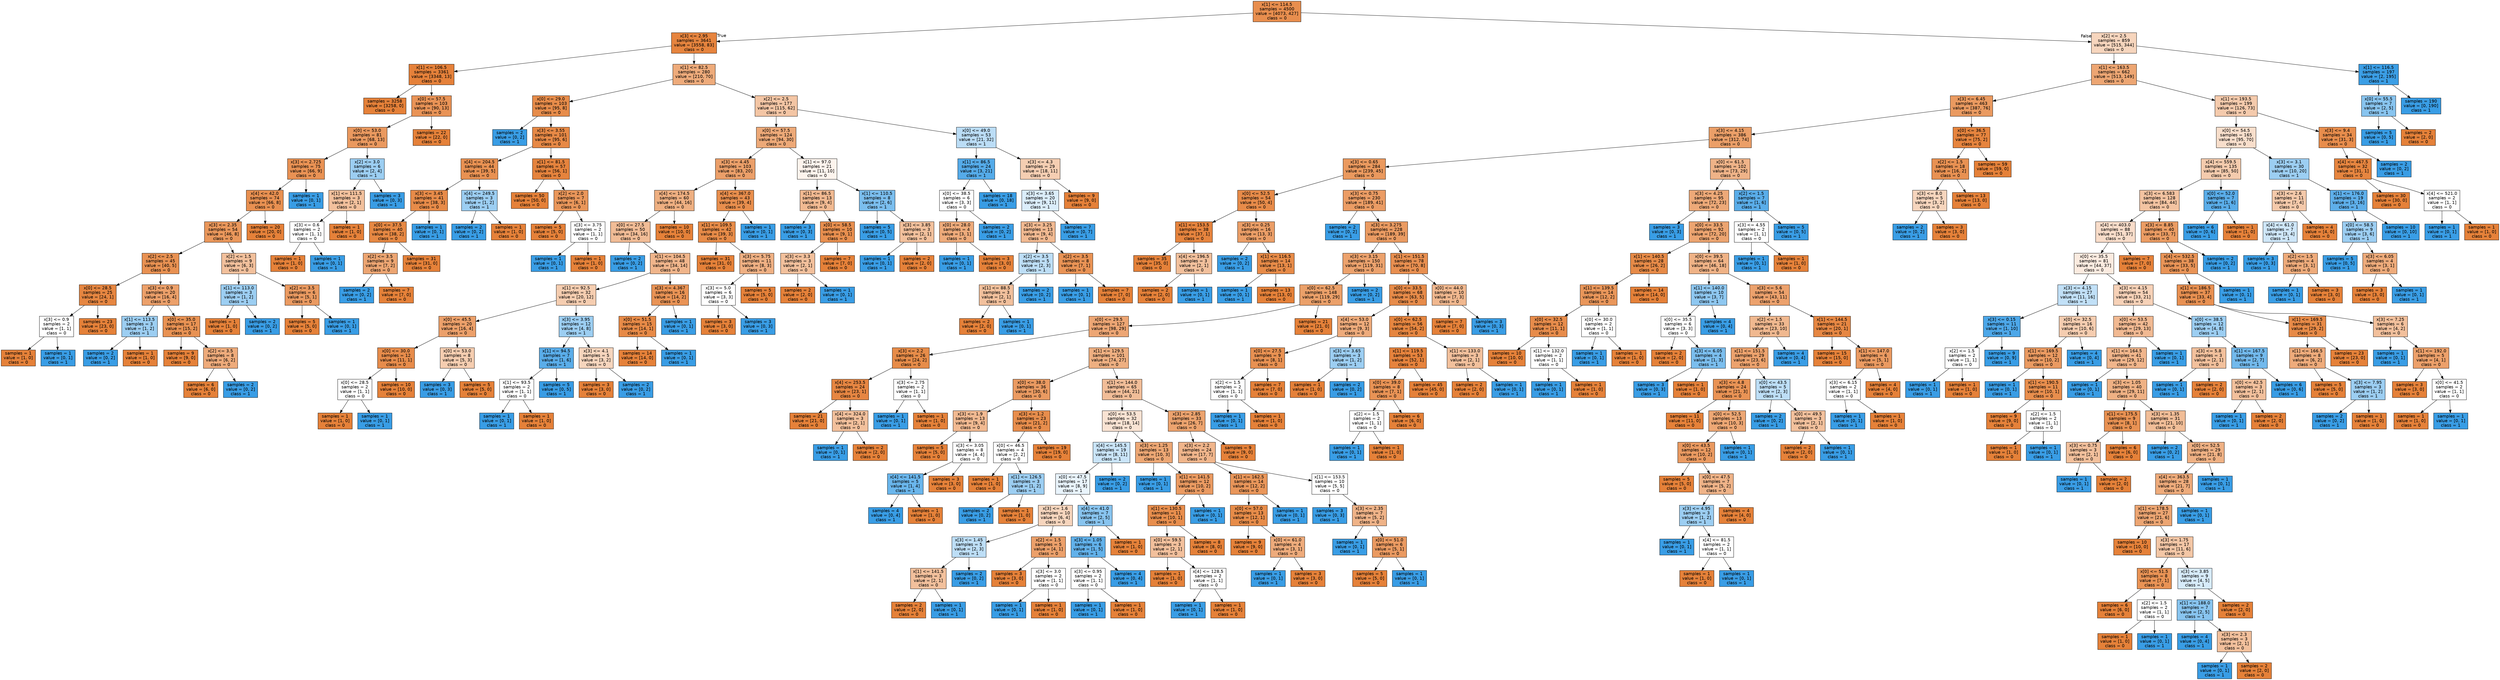 digraph Tree {
node [shape=box, style="filled", color="black", fontname="helvetica"] ;
edge [fontname="helvetica"] ;
0 [label="x[1] <= 114.5\nsamples = 4500\nvalue = [4073, 427]\nclass = 0", fillcolor="#e88e4e"] ;
1 [label="x[3] <= 2.95\nsamples = 3641\nvalue = [3558, 83]\nclass = 0", fillcolor="#e6843e"] ;
0 -> 1 [labeldistance=2.5, labelangle=45, headlabel="True"] ;
2 [label="x[1] <= 106.5\nsamples = 3361\nvalue = [3348, 13]\nclass = 0", fillcolor="#e5813a"] ;
1 -> 2 ;
3 [label="samples = 3258\nvalue = [3258, 0]\nclass = 0", fillcolor="#e58139"] ;
2 -> 3 ;
4 [label="x[0] <= 57.5\nsamples = 103\nvalue = [90, 13]\nclass = 0", fillcolor="#e99356"] ;
2 -> 4 ;
5 [label="x[0] <= 53.0\nsamples = 81\nvalue = [68, 13]\nclass = 0", fillcolor="#ea995f"] ;
4 -> 5 ;
6 [label="x[3] <= 2.725\nsamples = 75\nvalue = [66, 9]\nclass = 0", fillcolor="#e99254"] ;
5 -> 6 ;
7 [label="x[4] <= 42.0\nsamples = 74\nvalue = [66, 8]\nclass = 0", fillcolor="#e89051"] ;
6 -> 7 ;
8 [label="x[3] <= 2.35\nsamples = 54\nvalue = [46, 8]\nclass = 0", fillcolor="#ea975b"] ;
7 -> 8 ;
9 [label="x[2] <= 2.5\nsamples = 45\nvalue = [40, 5]\nclass = 0", fillcolor="#e89152"] ;
8 -> 9 ;
10 [label="x[0] <= 28.5\nsamples = 25\nvalue = [24, 1]\nclass = 0", fillcolor="#e68641"] ;
9 -> 10 ;
11 [label="x[3] <= 0.9\nsamples = 2\nvalue = [1, 1]\nclass = 0", fillcolor="#ffffff"] ;
10 -> 11 ;
12 [label="samples = 1\nvalue = [1, 0]\nclass = 0", fillcolor="#e58139"] ;
11 -> 12 ;
13 [label="samples = 1\nvalue = [0, 1]\nclass = 1", fillcolor="#399de5"] ;
11 -> 13 ;
14 [label="samples = 23\nvalue = [23, 0]\nclass = 0", fillcolor="#e58139"] ;
10 -> 14 ;
15 [label="x[3] <= 0.9\nsamples = 20\nvalue = [16, 4]\nclass = 0", fillcolor="#eca06a"] ;
9 -> 15 ;
16 [label="x[1] <= 113.5\nsamples = 3\nvalue = [1, 2]\nclass = 1", fillcolor="#9ccef2"] ;
15 -> 16 ;
17 [label="samples = 2\nvalue = [0, 2]\nclass = 1", fillcolor="#399de5"] ;
16 -> 17 ;
18 [label="samples = 1\nvalue = [1, 0]\nclass = 0", fillcolor="#e58139"] ;
16 -> 18 ;
19 [label="x[0] <= 35.0\nsamples = 17\nvalue = [15, 2]\nclass = 0", fillcolor="#e89253"] ;
15 -> 19 ;
20 [label="samples = 9\nvalue = [9, 0]\nclass = 0", fillcolor="#e58139"] ;
19 -> 20 ;
21 [label="x[2] <= 3.5\nsamples = 8\nvalue = [6, 2]\nclass = 0", fillcolor="#eeab7b"] ;
19 -> 21 ;
22 [label="samples = 6\nvalue = [6, 0]\nclass = 0", fillcolor="#e58139"] ;
21 -> 22 ;
23 [label="samples = 2\nvalue = [0, 2]\nclass = 1", fillcolor="#399de5"] ;
21 -> 23 ;
24 [label="x[2] <= 1.5\nsamples = 9\nvalue = [6, 3]\nclass = 0", fillcolor="#f2c09c"] ;
8 -> 24 ;
25 [label="x[1] <= 113.0\nsamples = 3\nvalue = [1, 2]\nclass = 1", fillcolor="#9ccef2"] ;
24 -> 25 ;
26 [label="samples = 1\nvalue = [1, 0]\nclass = 0", fillcolor="#e58139"] ;
25 -> 26 ;
27 [label="samples = 2\nvalue = [0, 2]\nclass = 1", fillcolor="#399de5"] ;
25 -> 27 ;
28 [label="x[2] <= 3.5\nsamples = 6\nvalue = [5, 1]\nclass = 0", fillcolor="#ea9a61"] ;
24 -> 28 ;
29 [label="samples = 5\nvalue = [5, 0]\nclass = 0", fillcolor="#e58139"] ;
28 -> 29 ;
30 [label="samples = 1\nvalue = [0, 1]\nclass = 1", fillcolor="#399de5"] ;
28 -> 30 ;
31 [label="samples = 20\nvalue = [20, 0]\nclass = 0", fillcolor="#e58139"] ;
7 -> 31 ;
32 [label="samples = 1\nvalue = [0, 1]\nclass = 1", fillcolor="#399de5"] ;
6 -> 32 ;
33 [label="x[2] <= 3.0\nsamples = 6\nvalue = [2, 4]\nclass = 1", fillcolor="#9ccef2"] ;
5 -> 33 ;
34 [label="x[1] <= 111.5\nsamples = 3\nvalue = [2, 1]\nclass = 0", fillcolor="#f2c09c"] ;
33 -> 34 ;
35 [label="x[3] <= 0.6\nsamples = 2\nvalue = [1, 1]\nclass = 0", fillcolor="#ffffff"] ;
34 -> 35 ;
36 [label="samples = 1\nvalue = [1, 0]\nclass = 0", fillcolor="#e58139"] ;
35 -> 36 ;
37 [label="samples = 1\nvalue = [0, 1]\nclass = 1", fillcolor="#399de5"] ;
35 -> 37 ;
38 [label="samples = 1\nvalue = [1, 0]\nclass = 0", fillcolor="#e58139"] ;
34 -> 38 ;
39 [label="samples = 3\nvalue = [0, 3]\nclass = 1", fillcolor="#399de5"] ;
33 -> 39 ;
40 [label="samples = 22\nvalue = [22, 0]\nclass = 0", fillcolor="#e58139"] ;
4 -> 40 ;
41 [label="x[1] <= 82.5\nsamples = 280\nvalue = [210, 70]\nclass = 0", fillcolor="#eeab7b"] ;
1 -> 41 ;
42 [label="x[0] <= 29.0\nsamples = 103\nvalue = [95, 8]\nclass = 0", fillcolor="#e78c4a"] ;
41 -> 42 ;
43 [label="samples = 2\nvalue = [0, 2]\nclass = 1", fillcolor="#399de5"] ;
42 -> 43 ;
44 [label="x[3] <= 3.55\nsamples = 101\nvalue = [95, 6]\nclass = 0", fillcolor="#e78946"] ;
42 -> 44 ;
45 [label="x[4] <= 204.5\nsamples = 44\nvalue = [39, 5]\nclass = 0", fillcolor="#e89152"] ;
44 -> 45 ;
46 [label="x[3] <= 3.45\nsamples = 41\nvalue = [38, 3]\nclass = 0", fillcolor="#e78b49"] ;
45 -> 46 ;
47 [label="x[0] <= 37.5\nsamples = 40\nvalue = [38, 2]\nclass = 0", fillcolor="#e68843"] ;
46 -> 47 ;
48 [label="x[2] <= 3.5\nsamples = 9\nvalue = [7, 2]\nclass = 0", fillcolor="#eca572"] ;
47 -> 48 ;
49 [label="samples = 2\nvalue = [0, 2]\nclass = 1", fillcolor="#399de5"] ;
48 -> 49 ;
50 [label="samples = 7\nvalue = [7, 0]\nclass = 0", fillcolor="#e58139"] ;
48 -> 50 ;
51 [label="samples = 31\nvalue = [31, 0]\nclass = 0", fillcolor="#e58139"] ;
47 -> 51 ;
52 [label="samples = 1\nvalue = [0, 1]\nclass = 1", fillcolor="#399de5"] ;
46 -> 52 ;
53 [label="x[4] <= 249.5\nsamples = 3\nvalue = [1, 2]\nclass = 1", fillcolor="#9ccef2"] ;
45 -> 53 ;
54 [label="samples = 2\nvalue = [0, 2]\nclass = 1", fillcolor="#399de5"] ;
53 -> 54 ;
55 [label="samples = 1\nvalue = [1, 0]\nclass = 0", fillcolor="#e58139"] ;
53 -> 55 ;
56 [label="x[1] <= 81.5\nsamples = 57\nvalue = [56, 1]\nclass = 0", fillcolor="#e5833d"] ;
44 -> 56 ;
57 [label="samples = 50\nvalue = [50, 0]\nclass = 0", fillcolor="#e58139"] ;
56 -> 57 ;
58 [label="x[2] <= 2.0\nsamples = 7\nvalue = [6, 1]\nclass = 0", fillcolor="#e9965a"] ;
56 -> 58 ;
59 [label="samples = 5\nvalue = [5, 0]\nclass = 0", fillcolor="#e58139"] ;
58 -> 59 ;
60 [label="x[3] <= 3.75\nsamples = 2\nvalue = [1, 1]\nclass = 0", fillcolor="#ffffff"] ;
58 -> 60 ;
61 [label="samples = 1\nvalue = [0, 1]\nclass = 1", fillcolor="#399de5"] ;
60 -> 61 ;
62 [label="samples = 1\nvalue = [1, 0]\nclass = 0", fillcolor="#e58139"] ;
60 -> 62 ;
63 [label="x[2] <= 2.5\nsamples = 177\nvalue = [115, 62]\nclass = 0", fillcolor="#f3c5a4"] ;
41 -> 63 ;
64 [label="x[0] <= 57.5\nsamples = 124\nvalue = [94, 30]\nclass = 0", fillcolor="#eda978"] ;
63 -> 64 ;
65 [label="x[3] <= 4.45\nsamples = 103\nvalue = [83, 20]\nclass = 0", fillcolor="#eb9f69"] ;
64 -> 65 ;
66 [label="x[4] <= 174.5\nsamples = 60\nvalue = [44, 16]\nclass = 0", fillcolor="#eeaf81"] ;
65 -> 66 ;
67 [label="x[0] <= 27.5\nsamples = 50\nvalue = [34, 16]\nclass = 0", fillcolor="#f1bc96"] ;
66 -> 67 ;
68 [label="samples = 2\nvalue = [0, 2]\nclass = 1", fillcolor="#399de5"] ;
67 -> 68 ;
69 [label="x[1] <= 104.5\nsamples = 48\nvalue = [34, 14]\nclass = 0", fillcolor="#f0b58b"] ;
67 -> 69 ;
70 [label="x[1] <= 92.5\nsamples = 32\nvalue = [20, 12]\nclass = 0", fillcolor="#f5cdb0"] ;
69 -> 70 ;
71 [label="x[0] <= 45.5\nsamples = 20\nvalue = [16, 4]\nclass = 0", fillcolor="#eca06a"] ;
70 -> 71 ;
72 [label="x[0] <= 30.0\nsamples = 12\nvalue = [11, 1]\nclass = 0", fillcolor="#e78c4b"] ;
71 -> 72 ;
73 [label="x[0] <= 28.5\nsamples = 2\nvalue = [1, 1]\nclass = 0", fillcolor="#ffffff"] ;
72 -> 73 ;
74 [label="samples = 1\nvalue = [1, 0]\nclass = 0", fillcolor="#e58139"] ;
73 -> 74 ;
75 [label="samples = 1\nvalue = [0, 1]\nclass = 1", fillcolor="#399de5"] ;
73 -> 75 ;
76 [label="samples = 10\nvalue = [10, 0]\nclass = 0", fillcolor="#e58139"] ;
72 -> 76 ;
77 [label="x[0] <= 53.0\nsamples = 8\nvalue = [5, 3]\nclass = 0", fillcolor="#f5cdb0"] ;
71 -> 77 ;
78 [label="samples = 3\nvalue = [0, 3]\nclass = 1", fillcolor="#399de5"] ;
77 -> 78 ;
79 [label="samples = 5\nvalue = [5, 0]\nclass = 0", fillcolor="#e58139"] ;
77 -> 79 ;
80 [label="x[3] <= 3.95\nsamples = 12\nvalue = [4, 8]\nclass = 1", fillcolor="#9ccef2"] ;
70 -> 80 ;
81 [label="x[1] <= 94.5\nsamples = 7\nvalue = [1, 6]\nclass = 1", fillcolor="#5aade9"] ;
80 -> 81 ;
82 [label="x[1] <= 93.5\nsamples = 2\nvalue = [1, 1]\nclass = 0", fillcolor="#ffffff"] ;
81 -> 82 ;
83 [label="samples = 1\nvalue = [0, 1]\nclass = 1", fillcolor="#399de5"] ;
82 -> 83 ;
84 [label="samples = 1\nvalue = [1, 0]\nclass = 0", fillcolor="#e58139"] ;
82 -> 84 ;
85 [label="samples = 5\nvalue = [0, 5]\nclass = 1", fillcolor="#399de5"] ;
81 -> 85 ;
86 [label="x[3] <= 4.1\nsamples = 5\nvalue = [3, 2]\nclass = 0", fillcolor="#f6d5bd"] ;
80 -> 86 ;
87 [label="samples = 3\nvalue = [3, 0]\nclass = 0", fillcolor="#e58139"] ;
86 -> 87 ;
88 [label="samples = 2\nvalue = [0, 2]\nclass = 1", fillcolor="#399de5"] ;
86 -> 88 ;
89 [label="x[3] <= 4.367\nsamples = 16\nvalue = [14, 2]\nclass = 0", fillcolor="#e99355"] ;
69 -> 89 ;
90 [label="x[0] <= 51.5\nsamples = 15\nvalue = [14, 1]\nclass = 0", fillcolor="#e78a47"] ;
89 -> 90 ;
91 [label="samples = 14\nvalue = [14, 0]\nclass = 0", fillcolor="#e58139"] ;
90 -> 91 ;
92 [label="samples = 1\nvalue = [0, 1]\nclass = 1", fillcolor="#399de5"] ;
90 -> 92 ;
93 [label="samples = 1\nvalue = [0, 1]\nclass = 1", fillcolor="#399de5"] ;
89 -> 93 ;
94 [label="samples = 10\nvalue = [10, 0]\nclass = 0", fillcolor="#e58139"] ;
66 -> 94 ;
95 [label="x[4] <= 367.0\nsamples = 43\nvalue = [39, 4]\nclass = 0", fillcolor="#e88e4d"] ;
65 -> 95 ;
96 [label="x[1] <= 109.5\nsamples = 42\nvalue = [39, 3]\nclass = 0", fillcolor="#e78b48"] ;
95 -> 96 ;
97 [label="samples = 31\nvalue = [31, 0]\nclass = 0", fillcolor="#e58139"] ;
96 -> 97 ;
98 [label="x[3] <= 5.75\nsamples = 11\nvalue = [8, 3]\nclass = 0", fillcolor="#efb083"] ;
96 -> 98 ;
99 [label="x[3] <= 5.0\nsamples = 6\nvalue = [3, 3]\nclass = 0", fillcolor="#ffffff"] ;
98 -> 99 ;
100 [label="samples = 3\nvalue = [3, 0]\nclass = 0", fillcolor="#e58139"] ;
99 -> 100 ;
101 [label="samples = 3\nvalue = [0, 3]\nclass = 1", fillcolor="#399de5"] ;
99 -> 101 ;
102 [label="samples = 5\nvalue = [5, 0]\nclass = 0", fillcolor="#e58139"] ;
98 -> 102 ;
103 [label="samples = 1\nvalue = [0, 1]\nclass = 1", fillcolor="#399de5"] ;
95 -> 103 ;
104 [label="x[1] <= 97.0\nsamples = 21\nvalue = [11, 10]\nclass = 0", fillcolor="#fdf4ed"] ;
64 -> 104 ;
105 [label="x[1] <= 86.5\nsamples = 13\nvalue = [9, 4]\nclass = 0", fillcolor="#f1b991"] ;
104 -> 105 ;
106 [label="samples = 3\nvalue = [0, 3]\nclass = 1", fillcolor="#399de5"] ;
105 -> 106 ;
107 [label="x[0] <= 58.5\nsamples = 10\nvalue = [9, 1]\nclass = 0", fillcolor="#e88f4f"] ;
105 -> 107 ;
108 [label="x[3] <= 3.3\nsamples = 3\nvalue = [2, 1]\nclass = 0", fillcolor="#f2c09c"] ;
107 -> 108 ;
109 [label="samples = 2\nvalue = [2, 0]\nclass = 0", fillcolor="#e58139"] ;
108 -> 109 ;
110 [label="samples = 1\nvalue = [0, 1]\nclass = 1", fillcolor="#399de5"] ;
108 -> 110 ;
111 [label="samples = 7\nvalue = [7, 0]\nclass = 0", fillcolor="#e58139"] ;
107 -> 111 ;
112 [label="x[1] <= 110.5\nsamples = 8\nvalue = [2, 6]\nclass = 1", fillcolor="#7bbeee"] ;
104 -> 112 ;
113 [label="samples = 5\nvalue = [0, 5]\nclass = 1", fillcolor="#399de5"] ;
112 -> 113 ;
114 [label="x[3] <= 3.85\nsamples = 3\nvalue = [2, 1]\nclass = 0", fillcolor="#f2c09c"] ;
112 -> 114 ;
115 [label="samples = 1\nvalue = [0, 1]\nclass = 1", fillcolor="#399de5"] ;
114 -> 115 ;
116 [label="samples = 2\nvalue = [2, 0]\nclass = 0", fillcolor="#e58139"] ;
114 -> 116 ;
117 [label="x[0] <= 49.0\nsamples = 53\nvalue = [21, 32]\nclass = 1", fillcolor="#bbddf6"] ;
63 -> 117 ;
118 [label="x[1] <= 86.5\nsamples = 24\nvalue = [3, 21]\nclass = 1", fillcolor="#55abe9"] ;
117 -> 118 ;
119 [label="x[0] <= 38.5\nsamples = 6\nvalue = [3, 3]\nclass = 0", fillcolor="#ffffff"] ;
118 -> 119 ;
120 [label="x[0] <= 28.0\nsamples = 4\nvalue = [3, 1]\nclass = 0", fillcolor="#eeab7b"] ;
119 -> 120 ;
121 [label="samples = 1\nvalue = [0, 1]\nclass = 1", fillcolor="#399de5"] ;
120 -> 121 ;
122 [label="samples = 3\nvalue = [3, 0]\nclass = 0", fillcolor="#e58139"] ;
120 -> 122 ;
123 [label="samples = 2\nvalue = [0, 2]\nclass = 1", fillcolor="#399de5"] ;
119 -> 123 ;
124 [label="samples = 18\nvalue = [0, 18]\nclass = 1", fillcolor="#399de5"] ;
118 -> 124 ;
125 [label="x[3] <= 4.3\nsamples = 29\nvalue = [18, 11]\nclass = 0", fillcolor="#f5ceb2"] ;
117 -> 125 ;
126 [label="x[3] <= 3.65\nsamples = 20\nvalue = [9, 11]\nclass = 1", fillcolor="#dbedfa"] ;
125 -> 126 ;
127 [label="x[3] <= 3.25\nsamples = 13\nvalue = [9, 4]\nclass = 0", fillcolor="#f1b991"] ;
126 -> 127 ;
128 [label="x[2] <= 3.5\nsamples = 5\nvalue = [2, 3]\nclass = 1", fillcolor="#bddef6"] ;
127 -> 128 ;
129 [label="x[1] <= 88.5\nsamples = 3\nvalue = [2, 1]\nclass = 0", fillcolor="#f2c09c"] ;
128 -> 129 ;
130 [label="samples = 2\nvalue = [2, 0]\nclass = 0", fillcolor="#e58139"] ;
129 -> 130 ;
131 [label="samples = 1\nvalue = [0, 1]\nclass = 1", fillcolor="#399de5"] ;
129 -> 131 ;
132 [label="samples = 2\nvalue = [0, 2]\nclass = 1", fillcolor="#399de5"] ;
128 -> 132 ;
133 [label="x[2] <= 3.5\nsamples = 8\nvalue = [7, 1]\nclass = 0", fillcolor="#e99355"] ;
127 -> 133 ;
134 [label="samples = 1\nvalue = [0, 1]\nclass = 1", fillcolor="#399de5"] ;
133 -> 134 ;
135 [label="samples = 7\nvalue = [7, 0]\nclass = 0", fillcolor="#e58139"] ;
133 -> 135 ;
136 [label="samples = 7\nvalue = [0, 7]\nclass = 1", fillcolor="#399de5"] ;
126 -> 136 ;
137 [label="samples = 9\nvalue = [9, 0]\nclass = 0", fillcolor="#e58139"] ;
125 -> 137 ;
138 [label="x[2] <= 2.5\nsamples = 859\nvalue = [515, 344]\nclass = 0", fillcolor="#f6d5bd"] ;
0 -> 138 [labeldistance=2.5, labelangle=-45, headlabel="False"] ;
139 [label="x[1] <= 163.5\nsamples = 662\nvalue = [513, 149]\nclass = 0", fillcolor="#eda673"] ;
138 -> 139 ;
140 [label="x[3] <= 6.45\nsamples = 463\nvalue = [387, 76]\nclass = 0", fillcolor="#ea9a60"] ;
139 -> 140 ;
141 [label="x[3] <= 4.15\nsamples = 386\nvalue = [312, 74]\nclass = 0", fillcolor="#eb9f68"] ;
140 -> 141 ;
142 [label="x[3] <= 0.65\nsamples = 284\nvalue = [239, 45]\nclass = 0", fillcolor="#ea995e"] ;
141 -> 142 ;
143 [label="x[0] <= 52.5\nsamples = 54\nvalue = [50, 4]\nclass = 0", fillcolor="#e78b49"] ;
142 -> 143 ;
144 [label="x[1] <= 153.5\nsamples = 38\nvalue = [37, 1]\nclass = 0", fillcolor="#e6843e"] ;
143 -> 144 ;
145 [label="samples = 35\nvalue = [35, 0]\nclass = 0", fillcolor="#e58139"] ;
144 -> 145 ;
146 [label="x[4] <= 196.5\nsamples = 3\nvalue = [2, 1]\nclass = 0", fillcolor="#f2c09c"] ;
144 -> 146 ;
147 [label="samples = 2\nvalue = [2, 0]\nclass = 0", fillcolor="#e58139"] ;
146 -> 147 ;
148 [label="samples = 1\nvalue = [0, 1]\nclass = 1", fillcolor="#399de5"] ;
146 -> 148 ;
149 [label="x[3] <= 0.25\nsamples = 16\nvalue = [13, 3]\nclass = 0", fillcolor="#eb9e67"] ;
143 -> 149 ;
150 [label="samples = 2\nvalue = [0, 2]\nclass = 1", fillcolor="#399de5"] ;
149 -> 150 ;
151 [label="x[1] <= 116.5\nsamples = 14\nvalue = [13, 1]\nclass = 0", fillcolor="#e78b48"] ;
149 -> 151 ;
152 [label="samples = 1\nvalue = [0, 1]\nclass = 1", fillcolor="#399de5"] ;
151 -> 152 ;
153 [label="samples = 13\nvalue = [13, 0]\nclass = 0", fillcolor="#e58139"] ;
151 -> 153 ;
154 [label="x[3] <= 0.75\nsamples = 230\nvalue = [189, 41]\nclass = 0", fillcolor="#eb9c64"] ;
142 -> 154 ;
155 [label="samples = 2\nvalue = [0, 2]\nclass = 1", fillcolor="#399de5"] ;
154 -> 155 ;
156 [label="x[3] <= 3.275\nsamples = 228\nvalue = [189, 39]\nclass = 0", fillcolor="#ea9b62"] ;
154 -> 156 ;
157 [label="x[3] <= 3.15\nsamples = 150\nvalue = [119, 31]\nclass = 0", fillcolor="#eca26d"] ;
156 -> 157 ;
158 [label="x[0] <= 62.5\nsamples = 148\nvalue = [119, 29]\nclass = 0", fillcolor="#eba069"] ;
157 -> 158 ;
159 [label="x[0] <= 29.5\nsamples = 127\nvalue = [98, 29]\nclass = 0", fillcolor="#eda674"] ;
158 -> 159 ;
160 [label="x[3] <= 2.2\nsamples = 26\nvalue = [24, 2]\nclass = 0", fillcolor="#e78c49"] ;
159 -> 160 ;
161 [label="x[4] <= 253.5\nsamples = 24\nvalue = [23, 1]\nclass = 0", fillcolor="#e68642"] ;
160 -> 161 ;
162 [label="samples = 21\nvalue = [21, 0]\nclass = 0", fillcolor="#e58139"] ;
161 -> 162 ;
163 [label="x[4] <= 324.0\nsamples = 3\nvalue = [2, 1]\nclass = 0", fillcolor="#f2c09c"] ;
161 -> 163 ;
164 [label="samples = 1\nvalue = [0, 1]\nclass = 1", fillcolor="#399de5"] ;
163 -> 164 ;
165 [label="samples = 2\nvalue = [2, 0]\nclass = 0", fillcolor="#e58139"] ;
163 -> 165 ;
166 [label="x[3] <= 2.75\nsamples = 2\nvalue = [1, 1]\nclass = 0", fillcolor="#ffffff"] ;
160 -> 166 ;
167 [label="samples = 1\nvalue = [0, 1]\nclass = 1", fillcolor="#399de5"] ;
166 -> 167 ;
168 [label="samples = 1\nvalue = [1, 0]\nclass = 0", fillcolor="#e58139"] ;
166 -> 168 ;
169 [label="x[1] <= 129.5\nsamples = 101\nvalue = [74, 27]\nclass = 0", fillcolor="#eeaf81"] ;
159 -> 169 ;
170 [label="x[0] <= 38.0\nsamples = 36\nvalue = [30, 6]\nclass = 0", fillcolor="#ea9a61"] ;
169 -> 170 ;
171 [label="x[3] <= 1.9\nsamples = 13\nvalue = [9, 4]\nclass = 0", fillcolor="#f1b991"] ;
170 -> 171 ;
172 [label="samples = 5\nvalue = [5, 0]\nclass = 0", fillcolor="#e58139"] ;
171 -> 172 ;
173 [label="x[3] <= 3.05\nsamples = 8\nvalue = [4, 4]\nclass = 0", fillcolor="#ffffff"] ;
171 -> 173 ;
174 [label="x[4] <= 141.5\nsamples = 5\nvalue = [1, 4]\nclass = 1", fillcolor="#6ab6ec"] ;
173 -> 174 ;
175 [label="samples = 4\nvalue = [0, 4]\nclass = 1", fillcolor="#399de5"] ;
174 -> 175 ;
176 [label="samples = 1\nvalue = [1, 0]\nclass = 0", fillcolor="#e58139"] ;
174 -> 176 ;
177 [label="samples = 3\nvalue = [3, 0]\nclass = 0", fillcolor="#e58139"] ;
173 -> 177 ;
178 [label="x[3] <= 1.2\nsamples = 23\nvalue = [21, 2]\nclass = 0", fillcolor="#e78d4c"] ;
170 -> 178 ;
179 [label="x[0] <= 46.5\nsamples = 4\nvalue = [2, 2]\nclass = 0", fillcolor="#ffffff"] ;
178 -> 179 ;
180 [label="samples = 1\nvalue = [1, 0]\nclass = 0", fillcolor="#e58139"] ;
179 -> 180 ;
181 [label="x[1] <= 126.5\nsamples = 3\nvalue = [1, 2]\nclass = 1", fillcolor="#9ccef2"] ;
179 -> 181 ;
182 [label="samples = 2\nvalue = [0, 2]\nclass = 1", fillcolor="#399de5"] ;
181 -> 182 ;
183 [label="samples = 1\nvalue = [1, 0]\nclass = 0", fillcolor="#e58139"] ;
181 -> 183 ;
184 [label="samples = 19\nvalue = [19, 0]\nclass = 0", fillcolor="#e58139"] ;
178 -> 184 ;
185 [label="x[1] <= 144.0\nsamples = 65\nvalue = [44, 21]\nclass = 0", fillcolor="#f1bd98"] ;
169 -> 185 ;
186 [label="x[0] <= 53.5\nsamples = 32\nvalue = [18, 14]\nclass = 0", fillcolor="#f9e3d3"] ;
185 -> 186 ;
187 [label="x[4] <= 145.5\nsamples = 19\nvalue = [8, 11]\nclass = 1", fillcolor="#c9e4f8"] ;
186 -> 187 ;
188 [label="x[0] <= 47.5\nsamples = 17\nvalue = [8, 9]\nclass = 1", fillcolor="#e9f4fc"] ;
187 -> 188 ;
189 [label="x[3] <= 1.6\nsamples = 10\nvalue = [6, 4]\nclass = 0", fillcolor="#f6d5bd"] ;
188 -> 189 ;
190 [label="x[3] <= 1.45\nsamples = 5\nvalue = [2, 3]\nclass = 1", fillcolor="#bddef6"] ;
189 -> 190 ;
191 [label="x[1] <= 141.5\nsamples = 3\nvalue = [2, 1]\nclass = 0", fillcolor="#f2c09c"] ;
190 -> 191 ;
192 [label="samples = 2\nvalue = [2, 0]\nclass = 0", fillcolor="#e58139"] ;
191 -> 192 ;
193 [label="samples = 1\nvalue = [0, 1]\nclass = 1", fillcolor="#399de5"] ;
191 -> 193 ;
194 [label="samples = 2\nvalue = [0, 2]\nclass = 1", fillcolor="#399de5"] ;
190 -> 194 ;
195 [label="x[2] <= 1.5\nsamples = 5\nvalue = [4, 1]\nclass = 0", fillcolor="#eca06a"] ;
189 -> 195 ;
196 [label="samples = 3\nvalue = [3, 0]\nclass = 0", fillcolor="#e58139"] ;
195 -> 196 ;
197 [label="x[3] <= 3.0\nsamples = 2\nvalue = [1, 1]\nclass = 0", fillcolor="#ffffff"] ;
195 -> 197 ;
198 [label="samples = 1\nvalue = [0, 1]\nclass = 1", fillcolor="#399de5"] ;
197 -> 198 ;
199 [label="samples = 1\nvalue = [1, 0]\nclass = 0", fillcolor="#e58139"] ;
197 -> 199 ;
200 [label="x[4] <= 41.0\nsamples = 7\nvalue = [2, 5]\nclass = 1", fillcolor="#88c4ef"] ;
188 -> 200 ;
201 [label="x[3] <= 1.05\nsamples = 6\nvalue = [1, 5]\nclass = 1", fillcolor="#61b1ea"] ;
200 -> 201 ;
202 [label="x[3] <= 0.95\nsamples = 2\nvalue = [1, 1]\nclass = 0", fillcolor="#ffffff"] ;
201 -> 202 ;
203 [label="samples = 1\nvalue = [0, 1]\nclass = 1", fillcolor="#399de5"] ;
202 -> 203 ;
204 [label="samples = 1\nvalue = [1, 0]\nclass = 0", fillcolor="#e58139"] ;
202 -> 204 ;
205 [label="samples = 4\nvalue = [0, 4]\nclass = 1", fillcolor="#399de5"] ;
201 -> 205 ;
206 [label="samples = 1\nvalue = [1, 0]\nclass = 0", fillcolor="#e58139"] ;
200 -> 206 ;
207 [label="samples = 2\nvalue = [0, 2]\nclass = 1", fillcolor="#399de5"] ;
187 -> 207 ;
208 [label="x[3] <= 1.25\nsamples = 13\nvalue = [10, 3]\nclass = 0", fillcolor="#eda774"] ;
186 -> 208 ;
209 [label="samples = 1\nvalue = [0, 1]\nclass = 1", fillcolor="#399de5"] ;
208 -> 209 ;
210 [label="x[1] <= 141.5\nsamples = 12\nvalue = [10, 2]\nclass = 0", fillcolor="#ea9a61"] ;
208 -> 210 ;
211 [label="x[1] <= 130.5\nsamples = 11\nvalue = [10, 1]\nclass = 0", fillcolor="#e88e4d"] ;
210 -> 211 ;
212 [label="x[0] <= 59.5\nsamples = 3\nvalue = [2, 1]\nclass = 0", fillcolor="#f2c09c"] ;
211 -> 212 ;
213 [label="samples = 1\nvalue = [1, 0]\nclass = 0", fillcolor="#e58139"] ;
212 -> 213 ;
214 [label="x[4] <= 128.5\nsamples = 2\nvalue = [1, 1]\nclass = 0", fillcolor="#ffffff"] ;
212 -> 214 ;
215 [label="samples = 1\nvalue = [0, 1]\nclass = 1", fillcolor="#399de5"] ;
214 -> 215 ;
216 [label="samples = 1\nvalue = [1, 0]\nclass = 0", fillcolor="#e58139"] ;
214 -> 216 ;
217 [label="samples = 8\nvalue = [8, 0]\nclass = 0", fillcolor="#e58139"] ;
211 -> 217 ;
218 [label="samples = 1\nvalue = [0, 1]\nclass = 1", fillcolor="#399de5"] ;
210 -> 218 ;
219 [label="x[3] <= 2.85\nsamples = 33\nvalue = [26, 7]\nclass = 0", fillcolor="#eca36e"] ;
185 -> 219 ;
220 [label="x[3] <= 2.2\nsamples = 24\nvalue = [17, 7]\nclass = 0", fillcolor="#f0b58b"] ;
219 -> 220 ;
221 [label="x[1] <= 162.5\nsamples = 14\nvalue = [12, 2]\nclass = 0", fillcolor="#e9965a"] ;
220 -> 221 ;
222 [label="x[0] <= 57.0\nsamples = 13\nvalue = [12, 1]\nclass = 0", fillcolor="#e78c49"] ;
221 -> 222 ;
223 [label="samples = 9\nvalue = [9, 0]\nclass = 0", fillcolor="#e58139"] ;
222 -> 223 ;
224 [label="x[0] <= 61.0\nsamples = 4\nvalue = [3, 1]\nclass = 0", fillcolor="#eeab7b"] ;
222 -> 224 ;
225 [label="samples = 1\nvalue = [0, 1]\nclass = 1", fillcolor="#399de5"] ;
224 -> 225 ;
226 [label="samples = 3\nvalue = [3, 0]\nclass = 0", fillcolor="#e58139"] ;
224 -> 226 ;
227 [label="samples = 1\nvalue = [0, 1]\nclass = 1", fillcolor="#399de5"] ;
221 -> 227 ;
228 [label="x[1] <= 153.5\nsamples = 10\nvalue = [5, 5]\nclass = 0", fillcolor="#ffffff"] ;
220 -> 228 ;
229 [label="samples = 3\nvalue = [0, 3]\nclass = 1", fillcolor="#399de5"] ;
228 -> 229 ;
230 [label="x[3] <= 2.35\nsamples = 7\nvalue = [5, 2]\nclass = 0", fillcolor="#efb388"] ;
228 -> 230 ;
231 [label="samples = 1\nvalue = [0, 1]\nclass = 1", fillcolor="#399de5"] ;
230 -> 231 ;
232 [label="x[0] <= 51.0\nsamples = 6\nvalue = [5, 1]\nclass = 0", fillcolor="#ea9a61"] ;
230 -> 232 ;
233 [label="samples = 5\nvalue = [5, 0]\nclass = 0", fillcolor="#e58139"] ;
232 -> 233 ;
234 [label="samples = 1\nvalue = [0, 1]\nclass = 1", fillcolor="#399de5"] ;
232 -> 234 ;
235 [label="samples = 9\nvalue = [9, 0]\nclass = 0", fillcolor="#e58139"] ;
219 -> 235 ;
236 [label="samples = 21\nvalue = [21, 0]\nclass = 0", fillcolor="#e58139"] ;
158 -> 236 ;
237 [label="samples = 2\nvalue = [0, 2]\nclass = 1", fillcolor="#399de5"] ;
157 -> 237 ;
238 [label="x[1] <= 151.5\nsamples = 78\nvalue = [70, 8]\nclass = 0", fillcolor="#e88f50"] ;
156 -> 238 ;
239 [label="x[0] <= 33.5\nsamples = 68\nvalue = [63, 5]\nclass = 0", fillcolor="#e78b49"] ;
238 -> 239 ;
240 [label="x[4] <= 53.0\nsamples = 12\nvalue = [9, 3]\nclass = 0", fillcolor="#eeab7b"] ;
239 -> 240 ;
241 [label="x[0] <= 27.5\nsamples = 9\nvalue = [8, 1]\nclass = 0", fillcolor="#e89152"] ;
240 -> 241 ;
242 [label="x[2] <= 1.5\nsamples = 2\nvalue = [1, 1]\nclass = 0", fillcolor="#ffffff"] ;
241 -> 242 ;
243 [label="samples = 1\nvalue = [0, 1]\nclass = 1", fillcolor="#399de5"] ;
242 -> 243 ;
244 [label="samples = 1\nvalue = [1, 0]\nclass = 0", fillcolor="#e58139"] ;
242 -> 244 ;
245 [label="samples = 7\nvalue = [7, 0]\nclass = 0", fillcolor="#e58139"] ;
241 -> 245 ;
246 [label="x[3] <= 3.65\nsamples = 3\nvalue = [1, 2]\nclass = 1", fillcolor="#9ccef2"] ;
240 -> 246 ;
247 [label="samples = 1\nvalue = [1, 0]\nclass = 0", fillcolor="#e58139"] ;
246 -> 247 ;
248 [label="samples = 2\nvalue = [0, 2]\nclass = 1", fillcolor="#399de5"] ;
246 -> 248 ;
249 [label="x[0] <= 62.5\nsamples = 56\nvalue = [54, 2]\nclass = 0", fillcolor="#e68640"] ;
239 -> 249 ;
250 [label="x[1] <= 119.5\nsamples = 53\nvalue = [52, 1]\nclass = 0", fillcolor="#e6833d"] ;
249 -> 250 ;
251 [label="x[0] <= 39.0\nsamples = 8\nvalue = [7, 1]\nclass = 0", fillcolor="#e99355"] ;
250 -> 251 ;
252 [label="x[2] <= 1.5\nsamples = 2\nvalue = [1, 1]\nclass = 0", fillcolor="#ffffff"] ;
251 -> 252 ;
253 [label="samples = 1\nvalue = [0, 1]\nclass = 1", fillcolor="#399de5"] ;
252 -> 253 ;
254 [label="samples = 1\nvalue = [1, 0]\nclass = 0", fillcolor="#e58139"] ;
252 -> 254 ;
255 [label="samples = 6\nvalue = [6, 0]\nclass = 0", fillcolor="#e58139"] ;
251 -> 255 ;
256 [label="samples = 45\nvalue = [45, 0]\nclass = 0", fillcolor="#e58139"] ;
250 -> 256 ;
257 [label="x[1] <= 133.0\nsamples = 3\nvalue = [2, 1]\nclass = 0", fillcolor="#f2c09c"] ;
249 -> 257 ;
258 [label="samples = 2\nvalue = [2, 0]\nclass = 0", fillcolor="#e58139"] ;
257 -> 258 ;
259 [label="samples = 1\nvalue = [0, 1]\nclass = 1", fillcolor="#399de5"] ;
257 -> 259 ;
260 [label="x[0] <= 44.0\nsamples = 10\nvalue = [7, 3]\nclass = 0", fillcolor="#f0b78e"] ;
238 -> 260 ;
261 [label="samples = 7\nvalue = [7, 0]\nclass = 0", fillcolor="#e58139"] ;
260 -> 261 ;
262 [label="samples = 3\nvalue = [0, 3]\nclass = 1", fillcolor="#399de5"] ;
260 -> 262 ;
263 [label="x[0] <= 61.5\nsamples = 102\nvalue = [73, 29]\nclass = 0", fillcolor="#efb388"] ;
141 -> 263 ;
264 [label="x[3] <= 4.25\nsamples = 95\nvalue = [72, 23]\nclass = 0", fillcolor="#eda978"] ;
263 -> 264 ;
265 [label="samples = 3\nvalue = [0, 3]\nclass = 1", fillcolor="#399de5"] ;
264 -> 265 ;
266 [label="x[0] <= 33.5\nsamples = 92\nvalue = [72, 20]\nclass = 0", fillcolor="#eca470"] ;
264 -> 266 ;
267 [label="x[1] <= 140.5\nsamples = 28\nvalue = [26, 2]\nclass = 0", fillcolor="#e78b48"] ;
266 -> 267 ;
268 [label="x[1] <= 139.5\nsamples = 14\nvalue = [12, 2]\nclass = 0", fillcolor="#e9965a"] ;
267 -> 268 ;
269 [label="x[0] <= 32.5\nsamples = 12\nvalue = [11, 1]\nclass = 0", fillcolor="#e78c4b"] ;
268 -> 269 ;
270 [label="samples = 10\nvalue = [10, 0]\nclass = 0", fillcolor="#e58139"] ;
269 -> 270 ;
271 [label="x[1] <= 132.0\nsamples = 2\nvalue = [1, 1]\nclass = 0", fillcolor="#ffffff"] ;
269 -> 271 ;
272 [label="samples = 1\nvalue = [0, 1]\nclass = 1", fillcolor="#399de5"] ;
271 -> 272 ;
273 [label="samples = 1\nvalue = [1, 0]\nclass = 0", fillcolor="#e58139"] ;
271 -> 273 ;
274 [label="x[0] <= 30.0\nsamples = 2\nvalue = [1, 1]\nclass = 0", fillcolor="#ffffff"] ;
268 -> 274 ;
275 [label="samples = 1\nvalue = [0, 1]\nclass = 1", fillcolor="#399de5"] ;
274 -> 275 ;
276 [label="samples = 1\nvalue = [1, 0]\nclass = 0", fillcolor="#e58139"] ;
274 -> 276 ;
277 [label="samples = 14\nvalue = [14, 0]\nclass = 0", fillcolor="#e58139"] ;
267 -> 277 ;
278 [label="x[0] <= 39.5\nsamples = 64\nvalue = [46, 18]\nclass = 0", fillcolor="#efb286"] ;
266 -> 278 ;
279 [label="x[1] <= 140.0\nsamples = 10\nvalue = [3, 7]\nclass = 1", fillcolor="#8ec7f0"] ;
278 -> 279 ;
280 [label="x[0] <= 35.5\nsamples = 6\nvalue = [3, 3]\nclass = 0", fillcolor="#ffffff"] ;
279 -> 280 ;
281 [label="samples = 2\nvalue = [2, 0]\nclass = 0", fillcolor="#e58139"] ;
280 -> 281 ;
282 [label="x[3] <= 6.05\nsamples = 4\nvalue = [1, 3]\nclass = 1", fillcolor="#7bbeee"] ;
280 -> 282 ;
283 [label="samples = 3\nvalue = [0, 3]\nclass = 1", fillcolor="#399de5"] ;
282 -> 283 ;
284 [label="samples = 1\nvalue = [1, 0]\nclass = 0", fillcolor="#e58139"] ;
282 -> 284 ;
285 [label="samples = 4\nvalue = [0, 4]\nclass = 1", fillcolor="#399de5"] ;
279 -> 285 ;
286 [label="x[3] <= 5.6\nsamples = 54\nvalue = [43, 11]\nclass = 0", fillcolor="#eca16c"] ;
278 -> 286 ;
287 [label="x[2] <= 1.5\nsamples = 33\nvalue = [23, 10]\nclass = 0", fillcolor="#f0b88f"] ;
286 -> 287 ;
288 [label="x[1] <= 151.5\nsamples = 29\nvalue = [23, 6]\nclass = 0", fillcolor="#eca26d"] ;
287 -> 288 ;
289 [label="x[3] <= 4.8\nsamples = 24\nvalue = [21, 3]\nclass = 0", fillcolor="#e99355"] ;
288 -> 289 ;
290 [label="samples = 11\nvalue = [11, 0]\nclass = 0", fillcolor="#e58139"] ;
289 -> 290 ;
291 [label="x[0] <= 52.5\nsamples = 13\nvalue = [10, 3]\nclass = 0", fillcolor="#eda774"] ;
289 -> 291 ;
292 [label="x[0] <= 43.5\nsamples = 12\nvalue = [10, 2]\nclass = 0", fillcolor="#ea9a61"] ;
291 -> 292 ;
293 [label="samples = 5\nvalue = [5, 0]\nclass = 0", fillcolor="#e58139"] ;
292 -> 293 ;
294 [label="x[0] <= 47.5\nsamples = 7\nvalue = [5, 2]\nclass = 0", fillcolor="#efb388"] ;
292 -> 294 ;
295 [label="x[3] <= 4.95\nsamples = 3\nvalue = [1, 2]\nclass = 1", fillcolor="#9ccef2"] ;
294 -> 295 ;
296 [label="samples = 1\nvalue = [0, 1]\nclass = 1", fillcolor="#399de5"] ;
295 -> 296 ;
297 [label="x[4] <= 81.5\nsamples = 2\nvalue = [1, 1]\nclass = 0", fillcolor="#ffffff"] ;
295 -> 297 ;
298 [label="samples = 1\nvalue = [1, 0]\nclass = 0", fillcolor="#e58139"] ;
297 -> 298 ;
299 [label="samples = 1\nvalue = [0, 1]\nclass = 1", fillcolor="#399de5"] ;
297 -> 299 ;
300 [label="samples = 4\nvalue = [4, 0]\nclass = 0", fillcolor="#e58139"] ;
294 -> 300 ;
301 [label="samples = 1\nvalue = [0, 1]\nclass = 1", fillcolor="#399de5"] ;
291 -> 301 ;
302 [label="x[0] <= 43.5\nsamples = 5\nvalue = [2, 3]\nclass = 1", fillcolor="#bddef6"] ;
288 -> 302 ;
303 [label="samples = 2\nvalue = [0, 2]\nclass = 1", fillcolor="#399de5"] ;
302 -> 303 ;
304 [label="x[0] <= 49.5\nsamples = 3\nvalue = [2, 1]\nclass = 0", fillcolor="#f2c09c"] ;
302 -> 304 ;
305 [label="samples = 2\nvalue = [2, 0]\nclass = 0", fillcolor="#e58139"] ;
304 -> 305 ;
306 [label="samples = 1\nvalue = [0, 1]\nclass = 1", fillcolor="#399de5"] ;
304 -> 306 ;
307 [label="samples = 4\nvalue = [0, 4]\nclass = 1", fillcolor="#399de5"] ;
287 -> 307 ;
308 [label="x[1] <= 144.5\nsamples = 21\nvalue = [20, 1]\nclass = 0", fillcolor="#e68743"] ;
286 -> 308 ;
309 [label="samples = 15\nvalue = [15, 0]\nclass = 0", fillcolor="#e58139"] ;
308 -> 309 ;
310 [label="x[1] <= 147.0\nsamples = 6\nvalue = [5, 1]\nclass = 0", fillcolor="#ea9a61"] ;
308 -> 310 ;
311 [label="x[3] <= 6.15\nsamples = 2\nvalue = [1, 1]\nclass = 0", fillcolor="#ffffff"] ;
310 -> 311 ;
312 [label="samples = 1\nvalue = [0, 1]\nclass = 1", fillcolor="#399de5"] ;
311 -> 312 ;
313 [label="samples = 1\nvalue = [1, 0]\nclass = 0", fillcolor="#e58139"] ;
311 -> 313 ;
314 [label="samples = 4\nvalue = [4, 0]\nclass = 0", fillcolor="#e58139"] ;
310 -> 314 ;
315 [label="x[2] <= 1.5\nsamples = 7\nvalue = [1, 6]\nclass = 1", fillcolor="#5aade9"] ;
263 -> 315 ;
316 [label="x[3] <= 4.55\nsamples = 2\nvalue = [1, 1]\nclass = 0", fillcolor="#ffffff"] ;
315 -> 316 ;
317 [label="samples = 1\nvalue = [0, 1]\nclass = 1", fillcolor="#399de5"] ;
316 -> 317 ;
318 [label="samples = 1\nvalue = [1, 0]\nclass = 0", fillcolor="#e58139"] ;
316 -> 318 ;
319 [label="samples = 5\nvalue = [0, 5]\nclass = 1", fillcolor="#399de5"] ;
315 -> 319 ;
320 [label="x[0] <= 36.5\nsamples = 77\nvalue = [75, 2]\nclass = 0", fillcolor="#e6843e"] ;
140 -> 320 ;
321 [label="x[2] <= 1.5\nsamples = 18\nvalue = [16, 2]\nclass = 0", fillcolor="#e89152"] ;
320 -> 321 ;
322 [label="x[3] <= 8.0\nsamples = 5\nvalue = [3, 2]\nclass = 0", fillcolor="#f6d5bd"] ;
321 -> 322 ;
323 [label="samples = 2\nvalue = [0, 2]\nclass = 1", fillcolor="#399de5"] ;
322 -> 323 ;
324 [label="samples = 3\nvalue = [3, 0]\nclass = 0", fillcolor="#e58139"] ;
322 -> 324 ;
325 [label="samples = 13\nvalue = [13, 0]\nclass = 0", fillcolor="#e58139"] ;
321 -> 325 ;
326 [label="samples = 59\nvalue = [59, 0]\nclass = 0", fillcolor="#e58139"] ;
320 -> 326 ;
327 [label="x[1] <= 193.5\nsamples = 199\nvalue = [126, 73]\nclass = 0", fillcolor="#f4caac"] ;
139 -> 327 ;
328 [label="x[0] <= 54.5\nsamples = 165\nvalue = [95, 70]\nclass = 0", fillcolor="#f8decb"] ;
327 -> 328 ;
329 [label="x[4] <= 559.5\nsamples = 135\nvalue = [85, 50]\nclass = 0", fillcolor="#f4cbad"] ;
328 -> 329 ;
330 [label="x[3] <= 6.583\nsamples = 128\nvalue = [84, 44]\nclass = 0", fillcolor="#f3c3a1"] ;
329 -> 330 ;
331 [label="x[4] <= 403.0\nsamples = 88\nvalue = [51, 37]\nclass = 0", fillcolor="#f8dcc9"] ;
330 -> 331 ;
332 [label="x[0] <= 35.5\nsamples = 81\nvalue = [44, 37]\nclass = 0", fillcolor="#fbebe0"] ;
331 -> 332 ;
333 [label="x[3] <= 4.15\nsamples = 27\nvalue = [11, 16]\nclass = 1", fillcolor="#c1e0f7"] ;
332 -> 333 ;
334 [label="x[3] <= 0.15\nsamples = 11\nvalue = [1, 10]\nclass = 1", fillcolor="#4da7e8"] ;
333 -> 334 ;
335 [label="x[2] <= 1.5\nsamples = 2\nvalue = [1, 1]\nclass = 0", fillcolor="#ffffff"] ;
334 -> 335 ;
336 [label="samples = 1\nvalue = [0, 1]\nclass = 1", fillcolor="#399de5"] ;
335 -> 336 ;
337 [label="samples = 1\nvalue = [1, 0]\nclass = 0", fillcolor="#e58139"] ;
335 -> 337 ;
338 [label="samples = 9\nvalue = [0, 9]\nclass = 1", fillcolor="#399de5"] ;
334 -> 338 ;
339 [label="x[0] <= 32.5\nsamples = 16\nvalue = [10, 6]\nclass = 0", fillcolor="#f5cdb0"] ;
333 -> 339 ;
340 [label="x[1] <= 169.5\nsamples = 12\nvalue = [10, 2]\nclass = 0", fillcolor="#ea9a61"] ;
339 -> 340 ;
341 [label="samples = 1\nvalue = [0, 1]\nclass = 1", fillcolor="#399de5"] ;
340 -> 341 ;
342 [label="x[1] <= 190.5\nsamples = 11\nvalue = [10, 1]\nclass = 0", fillcolor="#e88e4d"] ;
340 -> 342 ;
343 [label="samples = 9\nvalue = [9, 0]\nclass = 0", fillcolor="#e58139"] ;
342 -> 343 ;
344 [label="x[2] <= 1.5\nsamples = 2\nvalue = [1, 1]\nclass = 0", fillcolor="#ffffff"] ;
342 -> 344 ;
345 [label="samples = 1\nvalue = [1, 0]\nclass = 0", fillcolor="#e58139"] ;
344 -> 345 ;
346 [label="samples = 1\nvalue = [0, 1]\nclass = 1", fillcolor="#399de5"] ;
344 -> 346 ;
347 [label="samples = 4\nvalue = [0, 4]\nclass = 1", fillcolor="#399de5"] ;
339 -> 347 ;
348 [label="x[3] <= 4.15\nsamples = 54\nvalue = [33, 21]\nclass = 0", fillcolor="#f6d1b7"] ;
332 -> 348 ;
349 [label="x[0] <= 53.5\nsamples = 42\nvalue = [29, 13]\nclass = 0", fillcolor="#f1b992"] ;
348 -> 349 ;
350 [label="x[1] <= 164.5\nsamples = 41\nvalue = [29, 12]\nclass = 0", fillcolor="#f0b58b"] ;
349 -> 350 ;
351 [label="samples = 1\nvalue = [0, 1]\nclass = 1", fillcolor="#399de5"] ;
350 -> 351 ;
352 [label="x[3] <= 1.05\nsamples = 40\nvalue = [29, 11]\nclass = 0", fillcolor="#efb184"] ;
350 -> 352 ;
353 [label="x[1] <= 175.5\nsamples = 9\nvalue = [8, 1]\nclass = 0", fillcolor="#e89152"] ;
352 -> 353 ;
354 [label="x[3] <= 0.75\nsamples = 3\nvalue = [2, 1]\nclass = 0", fillcolor="#f2c09c"] ;
353 -> 354 ;
355 [label="samples = 1\nvalue = [0, 1]\nclass = 1", fillcolor="#399de5"] ;
354 -> 355 ;
356 [label="samples = 2\nvalue = [2, 0]\nclass = 0", fillcolor="#e58139"] ;
354 -> 356 ;
357 [label="samples = 6\nvalue = [6, 0]\nclass = 0", fillcolor="#e58139"] ;
353 -> 357 ;
358 [label="x[3] <= 1.35\nsamples = 31\nvalue = [21, 10]\nclass = 0", fillcolor="#f1bd97"] ;
352 -> 358 ;
359 [label="samples = 2\nvalue = [0, 2]\nclass = 1", fillcolor="#399de5"] ;
358 -> 359 ;
360 [label="x[0] <= 52.5\nsamples = 29\nvalue = [21, 8]\nclass = 0", fillcolor="#efb184"] ;
358 -> 360 ;
361 [label="x[4] <= 363.5\nsamples = 28\nvalue = [21, 7]\nclass = 0", fillcolor="#eeab7b"] ;
360 -> 361 ;
362 [label="x[1] <= 178.5\nsamples = 27\nvalue = [21, 6]\nclass = 0", fillcolor="#eca572"] ;
361 -> 362 ;
363 [label="samples = 10\nvalue = [10, 0]\nclass = 0", fillcolor="#e58139"] ;
362 -> 363 ;
364 [label="x[3] <= 1.75\nsamples = 17\nvalue = [11, 6]\nclass = 0", fillcolor="#f3c6a5"] ;
362 -> 364 ;
365 [label="x[0] <= 51.5\nsamples = 8\nvalue = [7, 1]\nclass = 0", fillcolor="#e99355"] ;
364 -> 365 ;
366 [label="samples = 6\nvalue = [6, 0]\nclass = 0", fillcolor="#e58139"] ;
365 -> 366 ;
367 [label="x[2] <= 1.5\nsamples = 2\nvalue = [1, 1]\nclass = 0", fillcolor="#ffffff"] ;
365 -> 367 ;
368 [label="samples = 1\nvalue = [1, 0]\nclass = 0", fillcolor="#e58139"] ;
367 -> 368 ;
369 [label="samples = 1\nvalue = [0, 1]\nclass = 1", fillcolor="#399de5"] ;
367 -> 369 ;
370 [label="x[3] <= 3.85\nsamples = 9\nvalue = [4, 5]\nclass = 1", fillcolor="#d7ebfa"] ;
364 -> 370 ;
371 [label="x[1] <= 188.0\nsamples = 7\nvalue = [2, 5]\nclass = 1", fillcolor="#88c4ef"] ;
370 -> 371 ;
372 [label="samples = 4\nvalue = [0, 4]\nclass = 1", fillcolor="#399de5"] ;
371 -> 372 ;
373 [label="x[3] <= 2.3\nsamples = 3\nvalue = [2, 1]\nclass = 0", fillcolor="#f2c09c"] ;
371 -> 373 ;
374 [label="samples = 1\nvalue = [0, 1]\nclass = 1", fillcolor="#399de5"] ;
373 -> 374 ;
375 [label="samples = 2\nvalue = [2, 0]\nclass = 0", fillcolor="#e58139"] ;
373 -> 375 ;
376 [label="samples = 2\nvalue = [2, 0]\nclass = 0", fillcolor="#e58139"] ;
370 -> 376 ;
377 [label="samples = 1\nvalue = [0, 1]\nclass = 1", fillcolor="#399de5"] ;
361 -> 377 ;
378 [label="samples = 1\nvalue = [0, 1]\nclass = 1", fillcolor="#399de5"] ;
360 -> 378 ;
379 [label="samples = 1\nvalue = [0, 1]\nclass = 1", fillcolor="#399de5"] ;
349 -> 379 ;
380 [label="x[0] <= 38.5\nsamples = 12\nvalue = [4, 8]\nclass = 1", fillcolor="#9ccef2"] ;
348 -> 380 ;
381 [label="x[3] <= 5.8\nsamples = 3\nvalue = [2, 1]\nclass = 0", fillcolor="#f2c09c"] ;
380 -> 381 ;
382 [label="samples = 1\nvalue = [0, 1]\nclass = 1", fillcolor="#399de5"] ;
381 -> 382 ;
383 [label="samples = 2\nvalue = [2, 0]\nclass = 0", fillcolor="#e58139"] ;
381 -> 383 ;
384 [label="x[1] <= 167.5\nsamples = 9\nvalue = [2, 7]\nclass = 1", fillcolor="#72b9ec"] ;
380 -> 384 ;
385 [label="x[0] <= 42.5\nsamples = 3\nvalue = [2, 1]\nclass = 0", fillcolor="#f2c09c"] ;
384 -> 385 ;
386 [label="samples = 1\nvalue = [0, 1]\nclass = 1", fillcolor="#399de5"] ;
385 -> 386 ;
387 [label="samples = 2\nvalue = [2, 0]\nclass = 0", fillcolor="#e58139"] ;
385 -> 387 ;
388 [label="samples = 6\nvalue = [0, 6]\nclass = 1", fillcolor="#399de5"] ;
384 -> 388 ;
389 [label="samples = 7\nvalue = [7, 0]\nclass = 0", fillcolor="#e58139"] ;
331 -> 389 ;
390 [label="x[3] <= 8.85\nsamples = 40\nvalue = [33, 7]\nclass = 0", fillcolor="#eb9c63"] ;
330 -> 390 ;
391 [label="x[4] <= 532.5\nsamples = 38\nvalue = [33, 5]\nclass = 0", fillcolor="#e99457"] ;
390 -> 391 ;
392 [label="x[1] <= 186.5\nsamples = 37\nvalue = [33, 4]\nclass = 0", fillcolor="#e89051"] ;
391 -> 392 ;
393 [label="x[1] <= 169.5\nsamples = 31\nvalue = [29, 2]\nclass = 0", fillcolor="#e78a47"] ;
392 -> 393 ;
394 [label="x[1] <= 166.5\nsamples = 8\nvalue = [6, 2]\nclass = 0", fillcolor="#eeab7b"] ;
393 -> 394 ;
395 [label="samples = 5\nvalue = [5, 0]\nclass = 0", fillcolor="#e58139"] ;
394 -> 395 ;
396 [label="x[3] <= 7.95\nsamples = 3\nvalue = [1, 2]\nclass = 1", fillcolor="#9ccef2"] ;
394 -> 396 ;
397 [label="samples = 2\nvalue = [0, 2]\nclass = 1", fillcolor="#399de5"] ;
396 -> 397 ;
398 [label="samples = 1\nvalue = [1, 0]\nclass = 0", fillcolor="#e58139"] ;
396 -> 398 ;
399 [label="samples = 23\nvalue = [23, 0]\nclass = 0", fillcolor="#e58139"] ;
393 -> 399 ;
400 [label="x[3] <= 7.25\nsamples = 6\nvalue = [4, 2]\nclass = 0", fillcolor="#f2c09c"] ;
392 -> 400 ;
401 [label="samples = 1\nvalue = [0, 1]\nclass = 1", fillcolor="#399de5"] ;
400 -> 401 ;
402 [label="x[1] <= 192.0\nsamples = 5\nvalue = [4, 1]\nclass = 0", fillcolor="#eca06a"] ;
400 -> 402 ;
403 [label="samples = 3\nvalue = [3, 0]\nclass = 0", fillcolor="#e58139"] ;
402 -> 403 ;
404 [label="x[0] <= 41.5\nsamples = 2\nvalue = [1, 1]\nclass = 0", fillcolor="#ffffff"] ;
402 -> 404 ;
405 [label="samples = 1\nvalue = [1, 0]\nclass = 0", fillcolor="#e58139"] ;
404 -> 405 ;
406 [label="samples = 1\nvalue = [0, 1]\nclass = 1", fillcolor="#399de5"] ;
404 -> 406 ;
407 [label="samples = 1\nvalue = [0, 1]\nclass = 1", fillcolor="#399de5"] ;
391 -> 407 ;
408 [label="samples = 2\nvalue = [0, 2]\nclass = 1", fillcolor="#399de5"] ;
390 -> 408 ;
409 [label="x[0] <= 52.0\nsamples = 7\nvalue = [1, 6]\nclass = 1", fillcolor="#5aade9"] ;
329 -> 409 ;
410 [label="samples = 6\nvalue = [0, 6]\nclass = 1", fillcolor="#399de5"] ;
409 -> 410 ;
411 [label="samples = 1\nvalue = [1, 0]\nclass = 0", fillcolor="#e58139"] ;
409 -> 411 ;
412 [label="x[3] <= 3.1\nsamples = 30\nvalue = [10, 20]\nclass = 1", fillcolor="#9ccef2"] ;
328 -> 412 ;
413 [label="x[3] <= 2.6\nsamples = 11\nvalue = [7, 4]\nclass = 0", fillcolor="#f4c9aa"] ;
412 -> 413 ;
414 [label="x[4] <= 61.0\nsamples = 7\nvalue = [3, 4]\nclass = 1", fillcolor="#cee6f8"] ;
413 -> 414 ;
415 [label="samples = 3\nvalue = [0, 3]\nclass = 1", fillcolor="#399de5"] ;
414 -> 415 ;
416 [label="x[2] <= 1.5\nsamples = 4\nvalue = [3, 1]\nclass = 0", fillcolor="#eeab7b"] ;
414 -> 416 ;
417 [label="samples = 1\nvalue = [0, 1]\nclass = 1", fillcolor="#399de5"] ;
416 -> 417 ;
418 [label="samples = 3\nvalue = [3, 0]\nclass = 0", fillcolor="#e58139"] ;
416 -> 418 ;
419 [label="samples = 4\nvalue = [4, 0]\nclass = 0", fillcolor="#e58139"] ;
413 -> 419 ;
420 [label="x[1] <= 176.0\nsamples = 19\nvalue = [3, 16]\nclass = 1", fillcolor="#5eafea"] ;
412 -> 420 ;
421 [label="x[0] <= 58.5\nsamples = 9\nvalue = [3, 6]\nclass = 1", fillcolor="#9ccef2"] ;
420 -> 421 ;
422 [label="samples = 5\nvalue = [0, 5]\nclass = 1", fillcolor="#399de5"] ;
421 -> 422 ;
423 [label="x[3] <= 6.05\nsamples = 4\nvalue = [3, 1]\nclass = 0", fillcolor="#eeab7b"] ;
421 -> 423 ;
424 [label="samples = 3\nvalue = [3, 0]\nclass = 0", fillcolor="#e58139"] ;
423 -> 424 ;
425 [label="samples = 1\nvalue = [0, 1]\nclass = 1", fillcolor="#399de5"] ;
423 -> 425 ;
426 [label="samples = 10\nvalue = [0, 10]\nclass = 1", fillcolor="#399de5"] ;
420 -> 426 ;
427 [label="x[3] <= 9.4\nsamples = 34\nvalue = [31, 3]\nclass = 0", fillcolor="#e88d4c"] ;
327 -> 427 ;
428 [label="x[4] <= 467.5\nsamples = 32\nvalue = [31, 1]\nclass = 0", fillcolor="#e6853f"] ;
427 -> 428 ;
429 [label="samples = 30\nvalue = [30, 0]\nclass = 0", fillcolor="#e58139"] ;
428 -> 429 ;
430 [label="x[4] <= 521.0\nsamples = 2\nvalue = [1, 1]\nclass = 0", fillcolor="#ffffff"] ;
428 -> 430 ;
431 [label="samples = 1\nvalue = [0, 1]\nclass = 1", fillcolor="#399de5"] ;
430 -> 431 ;
432 [label="samples = 1\nvalue = [1, 0]\nclass = 0", fillcolor="#e58139"] ;
430 -> 432 ;
433 [label="samples = 2\nvalue = [0, 2]\nclass = 1", fillcolor="#399de5"] ;
427 -> 433 ;
434 [label="x[1] <= 116.5\nsamples = 197\nvalue = [2, 195]\nclass = 1", fillcolor="#3b9ee5"] ;
138 -> 434 ;
435 [label="x[0] <= 55.5\nsamples = 7\nvalue = [2, 5]\nclass = 1", fillcolor="#88c4ef"] ;
434 -> 435 ;
436 [label="samples = 5\nvalue = [0, 5]\nclass = 1", fillcolor="#399de5"] ;
435 -> 436 ;
437 [label="samples = 2\nvalue = [2, 0]\nclass = 0", fillcolor="#e58139"] ;
435 -> 437 ;
438 [label="samples = 190\nvalue = [0, 190]\nclass = 1", fillcolor="#399de5"] ;
434 -> 438 ;
}